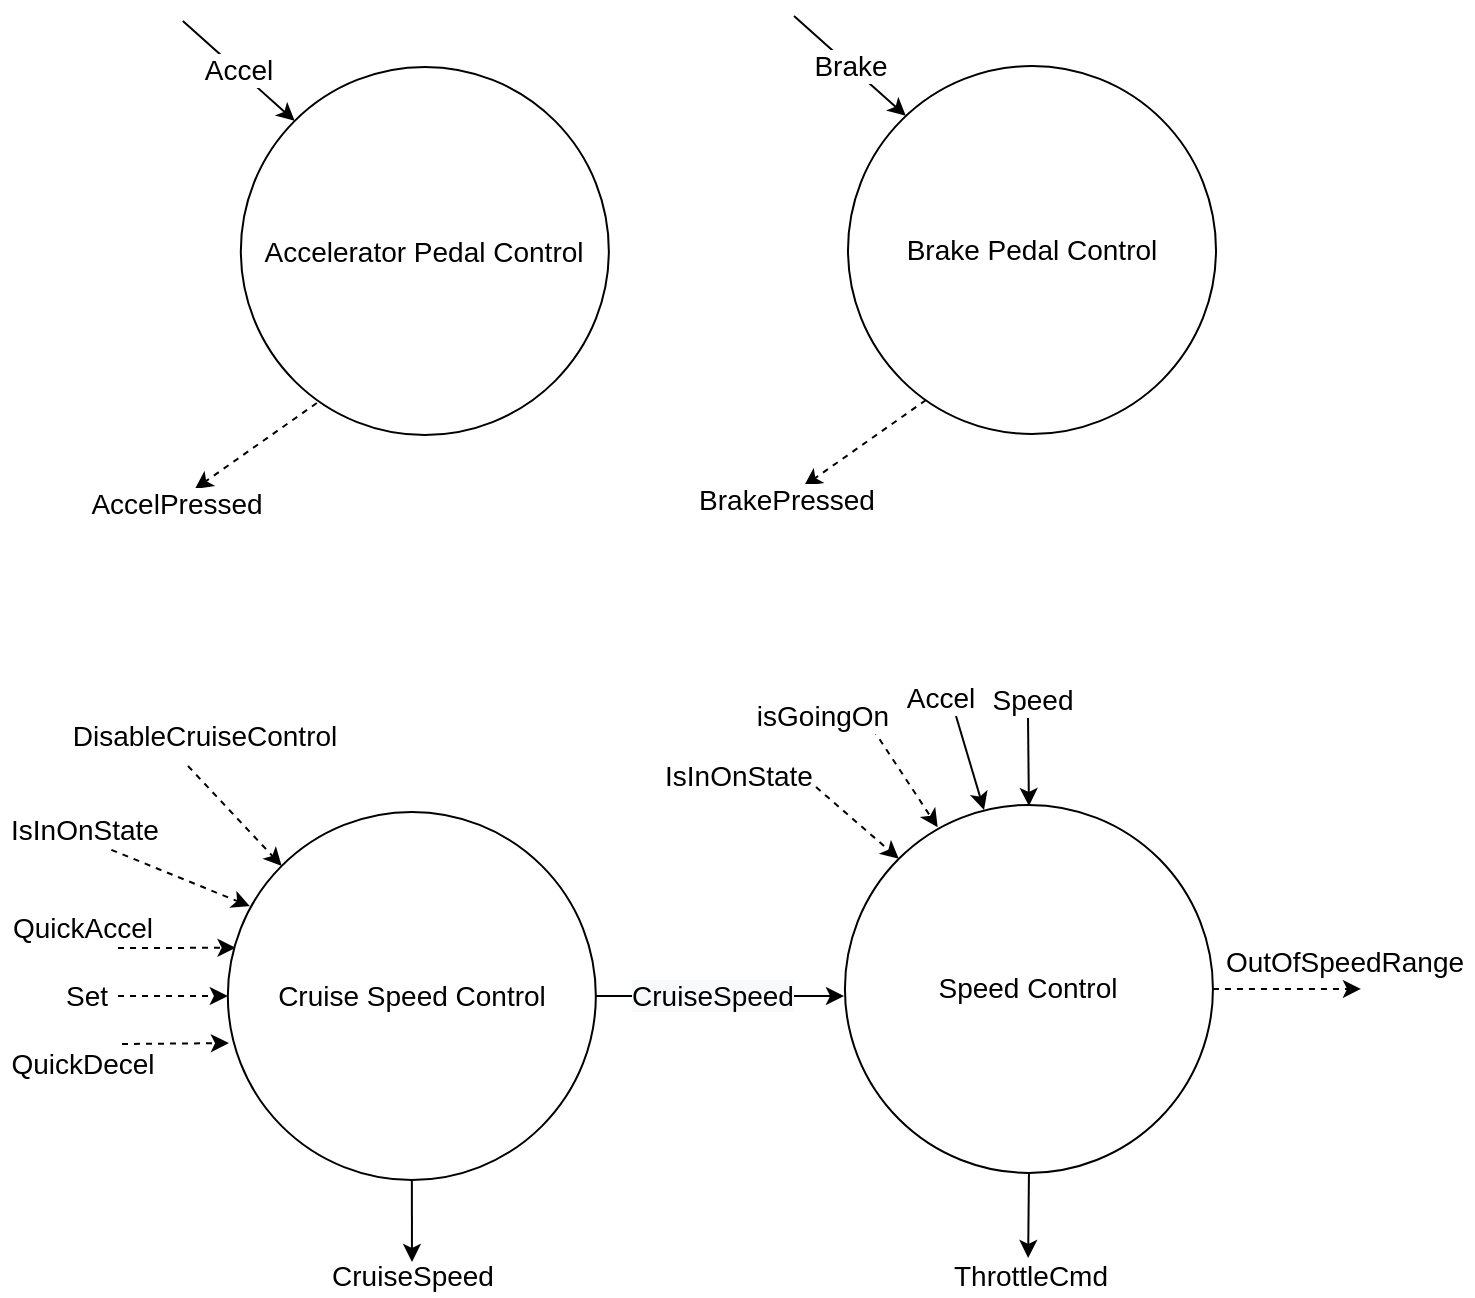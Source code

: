 <mxfile version="12.9.3" type="device"><diagram id="xCBsi5gH17o_qsEy8k9m" name="Page-1"><mxGraphModel dx="2715" dy="2015" grid="0" gridSize="10" guides="1" tooltips="1" connect="1" arrows="1" fold="1" page="1" pageScale="1" pageWidth="1654" pageHeight="1169" math="0" shadow="0"><root><mxCell id="0"/><mxCell id="1" parent="0"/><mxCell id="PyH9H98OYWuxuV3x-6DN-1" value="Accelerator Pedal Control" style="ellipse;whiteSpace=wrap;html=1;aspect=fixed;fontSize=14;" parent="1" vertex="1"><mxGeometry x="196.42" y="150.5" width="184" height="184" as="geometry"/></mxCell><mxCell id="PyH9H98OYWuxuV3x-6DN-2" value="Brake Pedal Control" style="ellipse;whiteSpace=wrap;html=1;aspect=fixed;fontSize=14;" parent="1" vertex="1"><mxGeometry x="500" y="150" width="184" height="184" as="geometry"/></mxCell><mxCell id="PyH9H98OYWuxuV3x-6DN-3" value="Speed Control" style="ellipse;whiteSpace=wrap;html=1;aspect=fixed;fontSize=14;" parent="1" vertex="1"><mxGeometry x="498.47" y="519.45" width="184" height="184" as="geometry"/></mxCell><mxCell id="PyH9H98OYWuxuV3x-6DN-5" value="Cruise Speed Control" style="ellipse;whiteSpace=wrap;html=1;aspect=fixed;fontSize=14;" parent="1" vertex="1"><mxGeometry x="189.92" y="523" width="184" height="184" as="geometry"/></mxCell><mxCell id="PyH9H98OYWuxuV3x-6DN-6" value="Accel" style="endArrow=classic;html=1;strokeColor=#000000;entryX=0;entryY=0;entryDx=0;entryDy=0;fontSize=14;" parent="1" target="PyH9H98OYWuxuV3x-6DN-1" edge="1"><mxGeometry width="50" height="50" relative="1" as="geometry"><mxPoint x="167.42" y="127.5" as="sourcePoint"/><mxPoint x="554.42" y="328.5" as="targetPoint"/></mxGeometry></mxCell><mxCell id="PyH9H98OYWuxuV3x-6DN-7" value="AccelPressed" style="endArrow=classic;html=1;strokeColor=#000000;fontSize=14;dashed=1;" parent="1" edge="1"><mxGeometry x="1" y="-12" width="50" height="50" relative="1" as="geometry"><mxPoint x="234.42" y="318.5" as="sourcePoint"/><mxPoint x="173.42" y="361.5" as="targetPoint"/><mxPoint x="-3" y="17" as="offset"/></mxGeometry></mxCell><mxCell id="PyH9H98OYWuxuV3x-6DN-8" value="Brake" style="endArrow=classic;html=1;strokeColor=#000000;entryX=0;entryY=0;entryDx=0;entryDy=0;fontSize=14;" parent="1" edge="1"><mxGeometry width="50" height="50" relative="1" as="geometry"><mxPoint x="473.0" y="125" as="sourcePoint"/><mxPoint x="528.946" y="174.946" as="targetPoint"/></mxGeometry></mxCell><mxCell id="PyH9H98OYWuxuV3x-6DN-9" value="BrakePressed" style="endArrow=classic;html=1;strokeColor=#000000;fontSize=14;dashed=1;" parent="1" edge="1"><mxGeometry x="1" y="11" width="50" height="50" relative="1" as="geometry"><mxPoint x="539" y="317" as="sourcePoint"/><mxPoint x="478" y="360" as="targetPoint"/><mxPoint x="-15" y="-2" as="offset"/></mxGeometry></mxCell><mxCell id="PyH9H98OYWuxuV3x-6DN-23" value="" style="group;rotation=90;" parent="1" vertex="1" connectable="0"><mxGeometry x="498.47" y="496" width="41" height="46" as="geometry"/></mxCell><mxCell id="PyH9H98OYWuxuV3x-6DN-22" value="" style="endArrow=classic;html=1;strokeColor=#000000;fontSize=14;" parent="PyH9H98OYWuxuV3x-6DN-23" edge="1"><mxGeometry width="50" height="50" relative="1" as="geometry"><mxPoint x="91.53" y="-20" as="sourcePoint"/><mxPoint x="92" y="24" as="targetPoint"/></mxGeometry></mxCell><mxCell id="PyH9H98OYWuxuV3x-6DN-25" value="Speed" style="text;html=1;align=center;verticalAlign=middle;resizable=0;points=[];labelBackgroundColor=#ffffff;fontSize=14;" parent="PyH9H98OYWuxuV3x-6DN-22" vertex="1" connectable="0"><mxGeometry x="-0.052" y="2" relative="1" as="geometry"><mxPoint x="-0.22" y="-29.91" as="offset"/></mxGeometry></mxCell><mxCell id="PyH9H98OYWuxuV3x-6DN-31" value="&lt;span style=&quot;color: rgba(0 , 0 , 0 , 0) ; font-family: monospace ; font-size: 0px&quot;&gt;%3CmxGraphModel%3E%3Croot%3E%3CmxCell%20id%3D%220%22%2F%3E%3CmxCell%20id%3D%221%22%20parent%3D%220%22%2F%3E%3CmxCell%20id%3D%222%22%20value%3D%22%22%20style%3D%22group%3Brotation%3D90%3B%22%20vertex%3D%221%22%20connectable%3D%220%22%20parent%3D%221%22%3E%3CmxGeometry%20x%3D%22937%22%20y%3D%2262%22%20width%3D%2241%22%20height%3D%2246%22%20as%3D%22geometry%22%2F%3E%3C%2FmxCell%3E%3CmxCell%20id%3D%223%22%20value%3D%22%22%20style%3D%22endArrow%3Dclassic%3Bhtml%3D1%3BstrokeColor%3D%23000000%3BfontSize%3D14%3B%22%20edge%3D%221%22%20parent%3D%222%22%3E%3CmxGeometry%20width%3D%2250%22%20height%3D%2250%22%20relative%3D%221%22%20as%3D%22geometry%22%3E%3CmxPoint%20x%3D%22-2%22%20y%3D%222%22%20as%3D%22sourcePoint%22%2F%3E%3CmxPoint%20x%3D%2240%22%20y%3D%2241%22%20as%3D%22targetPoint%22%2F%3E%3C%2FmxGeometry%3E%3C%2FmxCell%3E%3CmxCell%20id%3D%224%22%20value%3D%22%22%20style%3D%22endArrow%3Dclassic%3Bhtml%3D1%3BstrokeColor%3D%23000000%3BfontSize%3D14%3B%22%20edge%3D%221%22%20parent%3D%222%22%3E%3CmxGeometry%20width%3D%2250%22%20height%3D%2250%22%20relative%3D%221%22%20as%3D%22geometry%22%3E%3CmxPoint%20x%3D%221%22%20y%3D%225%22%20as%3D%22sourcePoint%22%2F%3E%3CmxPoint%20x%3D%2243%22%20y%3D%2244%22%20as%3D%22targetPoint%22%2F%3E%3C%2FmxGeometry%3E%3C%2FmxCell%3E%3CmxCell%20id%3D%225%22%20value%3D%22Speed%22%20style%3D%22text%3Bhtml%3D1%3Balign%3Dcenter%3BverticalAlign%3Dmiddle%3Bresizable%3D0%3Bpoints%3D%5B%5D%3BlabelBackgroundColor%3D%23ffffff%3BfontSize%3D14%3B%22%20vertex%3D%221%22%20connectable%3D%220%22%20parent%3D%224%22%3E%3CmxGeometry%20x%3D%22-0.052%22%20y%3D%222%22%20relative%3D%221%22%20as%3D%22geometry%22%3E%3CmxPoint%20x%3D%22-5.46%22%20y%3D%22-4.2%22%20as%3D%22offset%22%2F%3E%3C%2FmxGeometry%3E%3C%2FmxCell%3E%3C%2Froot%3E%3C%2FmxGraphModel%3E&lt;/span&gt;" style="text;html=1;align=center;verticalAlign=middle;resizable=0;points=[];autosize=1;fontSize=14;" parent="1" vertex="1"><mxGeometry x="422" y="480" width="10" height="26" as="geometry"/></mxCell><mxCell id="PyH9H98OYWuxuV3x-6DN-36" value="" style="group;rotation=90;" parent="1" vertex="1" connectable="0"><mxGeometry x="665.47" y="663.45" width="41" height="46" as="geometry"/></mxCell><mxCell id="PyH9H98OYWuxuV3x-6DN-38" value="" style="endArrow=classic;html=1;strokeColor=#000000;fontSize=14;exitX=0.5;exitY=1;exitDx=0;exitDy=0;" parent="PyH9H98OYWuxuV3x-6DN-36" source="PyH9H98OYWuxuV3x-6DN-3" edge="1"><mxGeometry width="50" height="50" relative="1" as="geometry"><mxPoint x="1" y="5" as="sourcePoint"/><mxPoint x="-75.39" y="82.55" as="targetPoint"/></mxGeometry></mxCell><mxCell id="PyH9H98OYWuxuV3x-6DN-39" value="ThrottleCmd" style="text;html=1;align=center;verticalAlign=middle;resizable=0;points=[];labelBackgroundColor=#ffffff;fontSize=14;" parent="PyH9H98OYWuxuV3x-6DN-38" vertex="1" connectable="0"><mxGeometry x="-0.052" y="2" relative="1" as="geometry"><mxPoint x="-1.82" y="31.53" as="offset"/></mxGeometry></mxCell><mxCell id="PyH9H98OYWuxuV3x-6DN-40" value="" style="endArrow=classic;html=1;strokeColor=#000000;fontSize=14;dashed=1;exitX=1;exitY=0.5;exitDx=0;exitDy=0;" parent="1" source="PyH9H98OYWuxuV3x-6DN-3" edge="1"><mxGeometry width="50" height="50" relative="1" as="geometry"><mxPoint x="581.47" y="703.45" as="sourcePoint"/><mxPoint x="756.47" y="611.45" as="targetPoint"/></mxGeometry></mxCell><mxCell id="PyH9H98OYWuxuV3x-6DN-41" value="OutOfSpeedRange" style="text;html=1;align=center;verticalAlign=middle;resizable=0;points=[];autosize=1;fontSize=14;" parent="1" vertex="1"><mxGeometry x="683.08" y="587" width="129" height="21" as="geometry"/></mxCell><mxCell id="PyH9H98OYWuxuV3x-6DN-50" value="" style="endArrow=classic;html=1;strokeColor=#000000;fontSize=14;" parent="1" edge="1"><mxGeometry width="50" height="50" relative="1" as="geometry"><mxPoint x="554" y="475" as="sourcePoint"/><mxPoint x="568" y="522" as="targetPoint"/></mxGeometry></mxCell><mxCell id="PyH9H98OYWuxuV3x-6DN-51" value="Accel" style="text;html=1;align=center;verticalAlign=middle;resizable=0;points=[];labelBackgroundColor=#ffffff;fontSize=14;" parent="PyH9H98OYWuxuV3x-6DN-50" vertex="1" connectable="0"><mxGeometry x="0.567" y="-1" relative="1" as="geometry"><mxPoint x="-18" y="-46.06" as="offset"/></mxGeometry></mxCell><mxCell id="PyH9H98OYWuxuV3x-6DN-53" value="" style="endArrow=classic;html=1;strokeColor=#000000;fontSize=14;exitX=1;exitY=0.5;exitDx=0;exitDy=0;" parent="1" source="PyH9H98OYWuxuV3x-6DN-5" edge="1"><mxGeometry width="50" height="50" relative="1" as="geometry"><mxPoint x="784.0" y="433.46" as="sourcePoint"/><mxPoint x="498" y="615" as="targetPoint"/><Array as="points"/></mxGeometry></mxCell><mxCell id="UkQxBFZJ-29haBHzQGoX-1" value="&lt;span style=&quot;background-color: rgb(248, 249, 250); font-size: 14px;&quot;&gt;&lt;font style=&quot;font-size: 14px;&quot;&gt;CruiseSpeed&lt;/font&gt;&lt;/span&gt;" style="edgeLabel;html=1;align=center;verticalAlign=middle;resizable=0;points=[];fontSize=14;" parent="PyH9H98OYWuxuV3x-6DN-53" vertex="1" connectable="0"><mxGeometry x="-0.073" relative="1" as="geometry"><mxPoint as="offset"/></mxGeometry></mxCell><mxCell id="PyH9H98OYWuxuV3x-6DN-60" value="&lt;font style=&quot;font-size: 14px&quot;&gt;Set&lt;/font&gt;" style="endArrow=classic;html=1;entryX=0;entryY=0.5;entryDx=0;entryDy=0;dashed=1;" parent="1" target="PyH9H98OYWuxuV3x-6DN-5" edge="1"><mxGeometry x="-1" y="-16" width="50" height="50" relative="1" as="geometry"><mxPoint x="135" y="615" as="sourcePoint"/><mxPoint x="280.4" y="708.24" as="targetPoint"/><mxPoint x="-16" y="-16" as="offset"/></mxGeometry></mxCell><mxCell id="PyH9H98OYWuxuV3x-6DN-61" value="&lt;font style=&quot;font-size: 14px&quot;&gt;QuickAccel&lt;/font&gt;" style="endArrow=classic;html=1;entryX=0.021;entryY=0.369;entryDx=0;entryDy=0;dashed=1;entryPerimeter=0;" parent="1" target="PyH9H98OYWuxuV3x-6DN-5" edge="1"><mxGeometry x="-1" y="21" width="50" height="50" relative="1" as="geometry"><mxPoint x="135" y="591" as="sourcePoint"/><mxPoint x="247.92" y="702.0" as="targetPoint"/><mxPoint x="-18" y="11" as="offset"/></mxGeometry></mxCell><mxCell id="PyH9H98OYWuxuV3x-6DN-62" value="&lt;font style=&quot;font-size: 14px&quot;&gt;QuickDecel&lt;/font&gt;" style="endArrow=classic;html=1;entryX=0.003;entryY=0.628;entryDx=0;entryDy=0;entryPerimeter=0;fontSize=12;dashed=1;" parent="1" target="PyH9H98OYWuxuV3x-6DN-5" edge="1"><mxGeometry x="-1" y="-22" width="50" height="50" relative="1" as="geometry"><mxPoint x="137" y="639" as="sourcePoint"/><mxPoint x="311.12" y="702.32" as="targetPoint"/><mxPoint x="-20" y="-12" as="offset"/></mxGeometry></mxCell><mxCell id="PyH9H98OYWuxuV3x-6DN-68" value="" style="endArrow=classic;html=1;strokeColor=#000000;fontSize=14;exitX=0.5;exitY=1;exitDx=0;exitDy=0;" parent="1" source="PyH9H98OYWuxuV3x-6DN-5" edge="1"><mxGeometry width="50" height="50" relative="1" as="geometry"><mxPoint x="373.92" y="616.46" as="sourcePoint"/><mxPoint x="282" y="748" as="targetPoint"/></mxGeometry></mxCell><mxCell id="PyH9H98OYWuxuV3x-6DN-69" value="CruiseSpeed" style="text;html=1;align=center;verticalAlign=middle;resizable=0;points=[];autosize=1;fontSize=14;" parent="1" vertex="1"><mxGeometry x="236.42" y="744" width="91" height="21" as="geometry"/></mxCell><mxCell id="K_sVgb2afMeeZZPiZPrk-1" value="" style="endArrow=classic;html=1;entryX=0.252;entryY=0.061;entryDx=0;entryDy=0;entryPerimeter=0;dashed=1;" parent="1" target="PyH9H98OYWuxuV3x-6DN-3" edge="1"><mxGeometry width="50" height="50" relative="1" as="geometry"><mxPoint x="512.47" y="481.6" as="sourcePoint"/><mxPoint x="515.47" y="486.6" as="targetPoint"/></mxGeometry></mxCell><mxCell id="K_sVgb2afMeeZZPiZPrk-2" value="&lt;font style=&quot;font-size: 14px;&quot;&gt;isGoingOn&lt;/font&gt;" style="edgeLabel;html=1;align=center;verticalAlign=middle;resizable=0;points=[];fontSize=14;" parent="K_sVgb2afMeeZZPiZPrk-1" vertex="1" connectable="0"><mxGeometry x="-0.832" y="1" relative="1" as="geometry"><mxPoint x="-29.52" y="-10.53" as="offset"/></mxGeometry></mxCell><mxCell id="25VFauwTbU1IqVr7gcaL-1" value="" style="endArrow=classic;html=1;entryX=0.06;entryY=0.256;entryDx=0;entryDy=0;entryPerimeter=0;dashed=1;exitX=0.663;exitY=0.997;exitDx=0;exitDy=0;exitPerimeter=0;" parent="1" target="PyH9H98OYWuxuV3x-6DN-5" edge="1" source="25VFauwTbU1IqVr7gcaL-2"><mxGeometry width="50" height="50" relative="1" as="geometry"><mxPoint x="131" y="539" as="sourcePoint"/><mxPoint x="440" y="497" as="targetPoint"/></mxGeometry></mxCell><mxCell id="25VFauwTbU1IqVr7gcaL-2" value="&lt;span style=&quot;background-color: rgb(255 , 255 , 255)&quot;&gt;&lt;font style=&quot;font-size: 14px&quot;&gt;IsInOnState&lt;/font&gt;&lt;/span&gt;" style="text;html=1;align=center;verticalAlign=middle;resizable=0;points=[];autosize=1;" parent="1" vertex="1"><mxGeometry x="76" y="522" width="84" height="20" as="geometry"/></mxCell><mxCell id="25VFauwTbU1IqVr7gcaL-3" value="" style="endArrow=classic;html=1;dashed=1;entryX=0;entryY=0;entryDx=0;entryDy=0;" parent="1" target="PyH9H98OYWuxuV3x-6DN-3" edge="1"><mxGeometry width="50" height="50" relative="1" as="geometry"><mxPoint x="479.47" y="506.6" as="sourcePoint"/><mxPoint x="556.47" y="559.6" as="targetPoint"/></mxGeometry></mxCell><mxCell id="25VFauwTbU1IqVr7gcaL-4" value="&lt;font style=&quot;font-size: 14px;&quot;&gt;IsInOnState&lt;/font&gt;" style="edgeLabel;html=1;align=center;verticalAlign=middle;resizable=0;points=[];fontSize=14;" parent="25VFauwTbU1IqVr7gcaL-3" vertex="1" connectable="0"><mxGeometry x="-0.616" relative="1" as="geometry"><mxPoint x="-43.46" y="-9.05" as="offset"/></mxGeometry></mxCell><mxCell id="o_uZ6JuKKrjfpWXcOfZB-2" value="" style="endArrow=classic;html=1;entryX=0;entryY=0;entryDx=0;entryDy=0;dashed=1;" parent="1" target="PyH9H98OYWuxuV3x-6DN-5" edge="1"><mxGeometry width="50" height="50" relative="1" as="geometry"><mxPoint x="170" y="500" as="sourcePoint"/><mxPoint x="555" y="442" as="targetPoint"/></mxGeometry></mxCell><mxCell id="o_uZ6JuKKrjfpWXcOfZB-3" value="&lt;font style=&quot;font-size: 14px&quot;&gt;DisableCruiseControl&lt;/font&gt;" style="edgeLabel;html=1;align=center;verticalAlign=middle;resizable=0;points=[];" parent="o_uZ6JuKKrjfpWXcOfZB-2" vertex="1" connectable="0"><mxGeometry x="-0.365" y="2" relative="1" as="geometry"><mxPoint x="-8.16" y="-29.29" as="offset"/></mxGeometry></mxCell></root></mxGraphModel></diagram></mxfile>